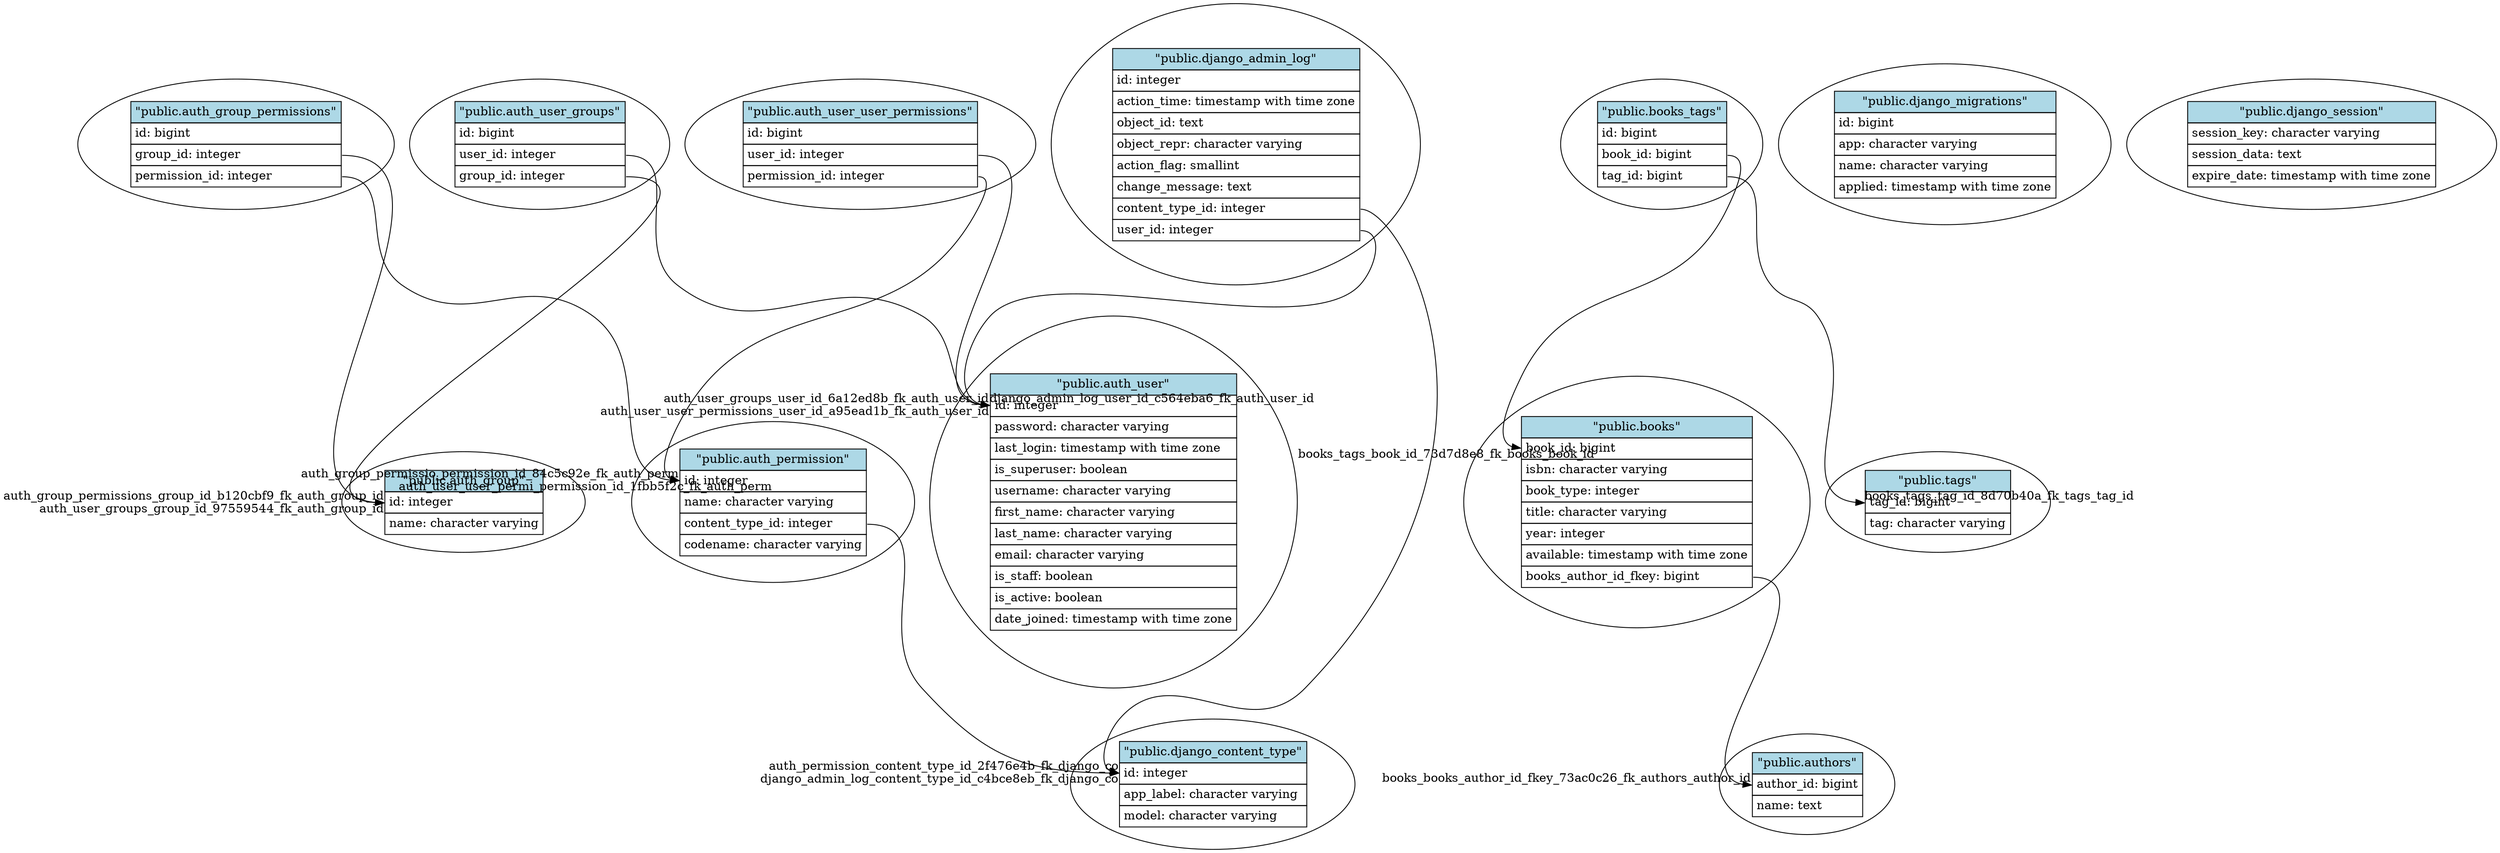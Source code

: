 // Generated by dbtpl for the public schema.
digraph public {
	// Nodes (tables)
	"public.auth_group" [ label=<
		<table border="0" cellborder="1" cellspacing="0" cellpadding="4">
		<tr><td bgcolor="lightblue">"public.auth_group"</td></tr>
		<tr><td align="left" PORT="id">id: integer</td></tr>
		<tr><td align="left" PORT="name">name: character varying</td></tr>
		</table>> ]
	
	"public.auth_group_permissions" [ label=<
		<table border="0" cellborder="1" cellspacing="0" cellpadding="4">
		<tr><td bgcolor="lightblue">"public.auth_group_permissions"</td></tr>
		<tr><td align="left" PORT="id">id: bigint</td></tr>
		<tr><td align="left" PORT="group_id">group_id: integer</td></tr>
		<tr><td align="left" PORT="permission_id">permission_id: integer</td></tr>
		</table>> ]
	
	"public.auth_permission" [ label=<
		<table border="0" cellborder="1" cellspacing="0" cellpadding="4">
		<tr><td bgcolor="lightblue">"public.auth_permission"</td></tr>
		<tr><td align="left" PORT="id">id: integer</td></tr>
		<tr><td align="left" PORT="name">name: character varying</td></tr>
		<tr><td align="left" PORT="content_type_id">content_type_id: integer</td></tr>
		<tr><td align="left" PORT="codename">codename: character varying</td></tr>
		</table>> ]
	
	"public.auth_user" [ label=<
		<table border="0" cellborder="1" cellspacing="0" cellpadding="4">
		<tr><td bgcolor="lightblue">"public.auth_user"</td></tr>
		<tr><td align="left" PORT="id">id: integer</td></tr>
		<tr><td align="left" PORT="password">password: character varying</td></tr>
		<tr><td align="left" PORT="last_login">last_login: timestamp with time zone</td></tr>
		<tr><td align="left" PORT="is_superuser">is_superuser: boolean</td></tr>
		<tr><td align="left" PORT="username">username: character varying</td></tr>
		<tr><td align="left" PORT="first_name">first_name: character varying</td></tr>
		<tr><td align="left" PORT="last_name">last_name: character varying</td></tr>
		<tr><td align="left" PORT="email">email: character varying</td></tr>
		<tr><td align="left" PORT="is_staff">is_staff: boolean</td></tr>
		<tr><td align="left" PORT="is_active">is_active: boolean</td></tr>
		<tr><td align="left" PORT="date_joined">date_joined: timestamp with time zone</td></tr>
		</table>> ]
	
	"public.auth_user_groups" [ label=<
		<table border="0" cellborder="1" cellspacing="0" cellpadding="4">
		<tr><td bgcolor="lightblue">"public.auth_user_groups"</td></tr>
		<tr><td align="left" PORT="id">id: bigint</td></tr>
		<tr><td align="left" PORT="user_id">user_id: integer</td></tr>
		<tr><td align="left" PORT="group_id">group_id: integer</td></tr>
		</table>> ]
	
	"public.auth_user_user_permissions" [ label=<
		<table border="0" cellborder="1" cellspacing="0" cellpadding="4">
		<tr><td bgcolor="lightblue">"public.auth_user_user_permissions"</td></tr>
		<tr><td align="left" PORT="id">id: bigint</td></tr>
		<tr><td align="left" PORT="user_id">user_id: integer</td></tr>
		<tr><td align="left" PORT="permission_id">permission_id: integer</td></tr>
		</table>> ]
	
	"public.authors" [ label=<
		<table border="0" cellborder="1" cellspacing="0" cellpadding="4">
		<tr><td bgcolor="lightblue">"public.authors"</td></tr>
		<tr><td align="left" PORT="author_id">author_id: bigint</td></tr>
		<tr><td align="left" PORT="name">name: text</td></tr>
		</table>> ]
	
	"public.books" [ label=<
		<table border="0" cellborder="1" cellspacing="0" cellpadding="4">
		<tr><td bgcolor="lightblue">"public.books"</td></tr>
		<tr><td align="left" PORT="book_id">book_id: bigint</td></tr>
		<tr><td align="left" PORT="isbn">isbn: character varying</td></tr>
		<tr><td align="left" PORT="book_type">book_type: integer</td></tr>
		<tr><td align="left" PORT="title">title: character varying</td></tr>
		<tr><td align="left" PORT="year">year: integer</td></tr>
		<tr><td align="left" PORT="available">available: timestamp with time zone</td></tr>
		<tr><td align="left" PORT="books_author_id_fkey">books_author_id_fkey: bigint</td></tr>
		</table>> ]
	
	"public.books_tags" [ label=<
		<table border="0" cellborder="1" cellspacing="0" cellpadding="4">
		<tr><td bgcolor="lightblue">"public.books_tags"</td></tr>
		<tr><td align="left" PORT="id">id: bigint</td></tr>
		<tr><td align="left" PORT="book_id">book_id: bigint</td></tr>
		<tr><td align="left" PORT="tag_id">tag_id: bigint</td></tr>
		</table>> ]
	
	"public.django_admin_log" [ label=<
		<table border="0" cellborder="1" cellspacing="0" cellpadding="4">
		<tr><td bgcolor="lightblue">"public.django_admin_log"</td></tr>
		<tr><td align="left" PORT="id">id: integer</td></tr>
		<tr><td align="left" PORT="action_time">action_time: timestamp with time zone</td></tr>
		<tr><td align="left" PORT="object_id">object_id: text</td></tr>
		<tr><td align="left" PORT="object_repr">object_repr: character varying</td></tr>
		<tr><td align="left" PORT="action_flag">action_flag: smallint</td></tr>
		<tr><td align="left" PORT="change_message">change_message: text</td></tr>
		<tr><td align="left" PORT="content_type_id">content_type_id: integer</td></tr>
		<tr><td align="left" PORT="user_id">user_id: integer</td></tr>
		</table>> ]
	
	"public.django_content_type" [ label=<
		<table border="0" cellborder="1" cellspacing="0" cellpadding="4">
		<tr><td bgcolor="lightblue">"public.django_content_type"</td></tr>
		<tr><td align="left" PORT="id">id: integer</td></tr>
		<tr><td align="left" PORT="app_label">app_label: character varying</td></tr>
		<tr><td align="left" PORT="model">model: character varying</td></tr>
		</table>> ]
	
	"public.django_migrations" [ label=<
		<table border="0" cellborder="1" cellspacing="0" cellpadding="4">
		<tr><td bgcolor="lightblue">"public.django_migrations"</td></tr>
		<tr><td align="left" PORT="id">id: bigint</td></tr>
		<tr><td align="left" PORT="app">app: character varying</td></tr>
		<tr><td align="left" PORT="name">name: character varying</td></tr>
		<tr><td align="left" PORT="applied">applied: timestamp with time zone</td></tr>
		</table>> ]
	
	"public.django_session" [ label=<
		<table border="0" cellborder="1" cellspacing="0" cellpadding="4">
		<tr><td bgcolor="lightblue">"public.django_session"</td></tr>
		<tr><td align="left" PORT="session_key">session_key: character varying</td></tr>
		<tr><td align="left" PORT="session_data">session_data: text</td></tr>
		<tr><td align="left" PORT="expire_date">expire_date: timestamp with time zone</td></tr>
		</table>> ]
	
	"public.tags" [ label=<
		<table border="0" cellborder="1" cellspacing="0" cellpadding="4">
		<tr><td bgcolor="lightblue">"public.tags"</td></tr>
		<tr><td align="left" PORT="tag_id">tag_id: bigint</td></tr>
		<tr><td align="left" PORT="tag">tag: character varying</td></tr>
		</table>> ]
	
	"public.auth_group_permissions":"permission_id":e -> "public.auth_permission":"id":w [
		headlabel="auth_group_permissio_permission_id_84c5c92e_fk_auth_perm"]
	"public.auth_group_permissions":"group_id":e -> "public.auth_group":"id":w [
		headlabel="auth_group_permissions_group_id_b120cbf9_fk_auth_group_id"]
	"public.auth_permission":"content_type_id":e -> "public.django_content_type":"id":w [
		headlabel="auth_permission_content_type_id_2f476e4b_fk_django_co"]
	"public.auth_user_groups":"group_id":e -> "public.auth_group":"id":w [
		headlabel="auth_user_groups_group_id_97559544_fk_auth_group_id"]
	"public.auth_user_groups":"user_id":e -> "public.auth_user":"id":w [
		headlabel="auth_user_groups_user_id_6a12ed8b_fk_auth_user_id"]
	"public.auth_user_user_permissions":"permission_id":e -> "public.auth_permission":"id":w [
		headlabel="auth_user_user_permi_permission_id_1fbb5f2c_fk_auth_perm"]
	"public.auth_user_user_permissions":"user_id":e -> "public.auth_user":"id":w [
		headlabel="auth_user_user_permissions_user_id_a95ead1b_fk_auth_user_id"]
	"public.books":"books_author_id_fkey":e -> "public.authors":"author_id":w [
		headlabel="books_books_author_id_fkey_73ac0c26_fk_authors_author_id"]
	"public.books_tags":"book_id":e -> "public.books":"book_id":w [
		headlabel="books_tags_book_id_73d7d8e8_fk_books_book_id"]
	"public.books_tags":"tag_id":e -> "public.tags":"tag_id":w [
		headlabel="books_tags_tag_id_8d70b40a_fk_tags_tag_id"]
	"public.django_admin_log":"content_type_id":e -> "public.django_content_type":"id":w [
		headlabel="django_admin_log_content_type_id_c4bce8eb_fk_django_co"]
	"public.django_admin_log":"user_id":e -> "public.auth_user":"id":w [
		headlabel="django_admin_log_user_id_c564eba6_fk_auth_user_id"]
}
